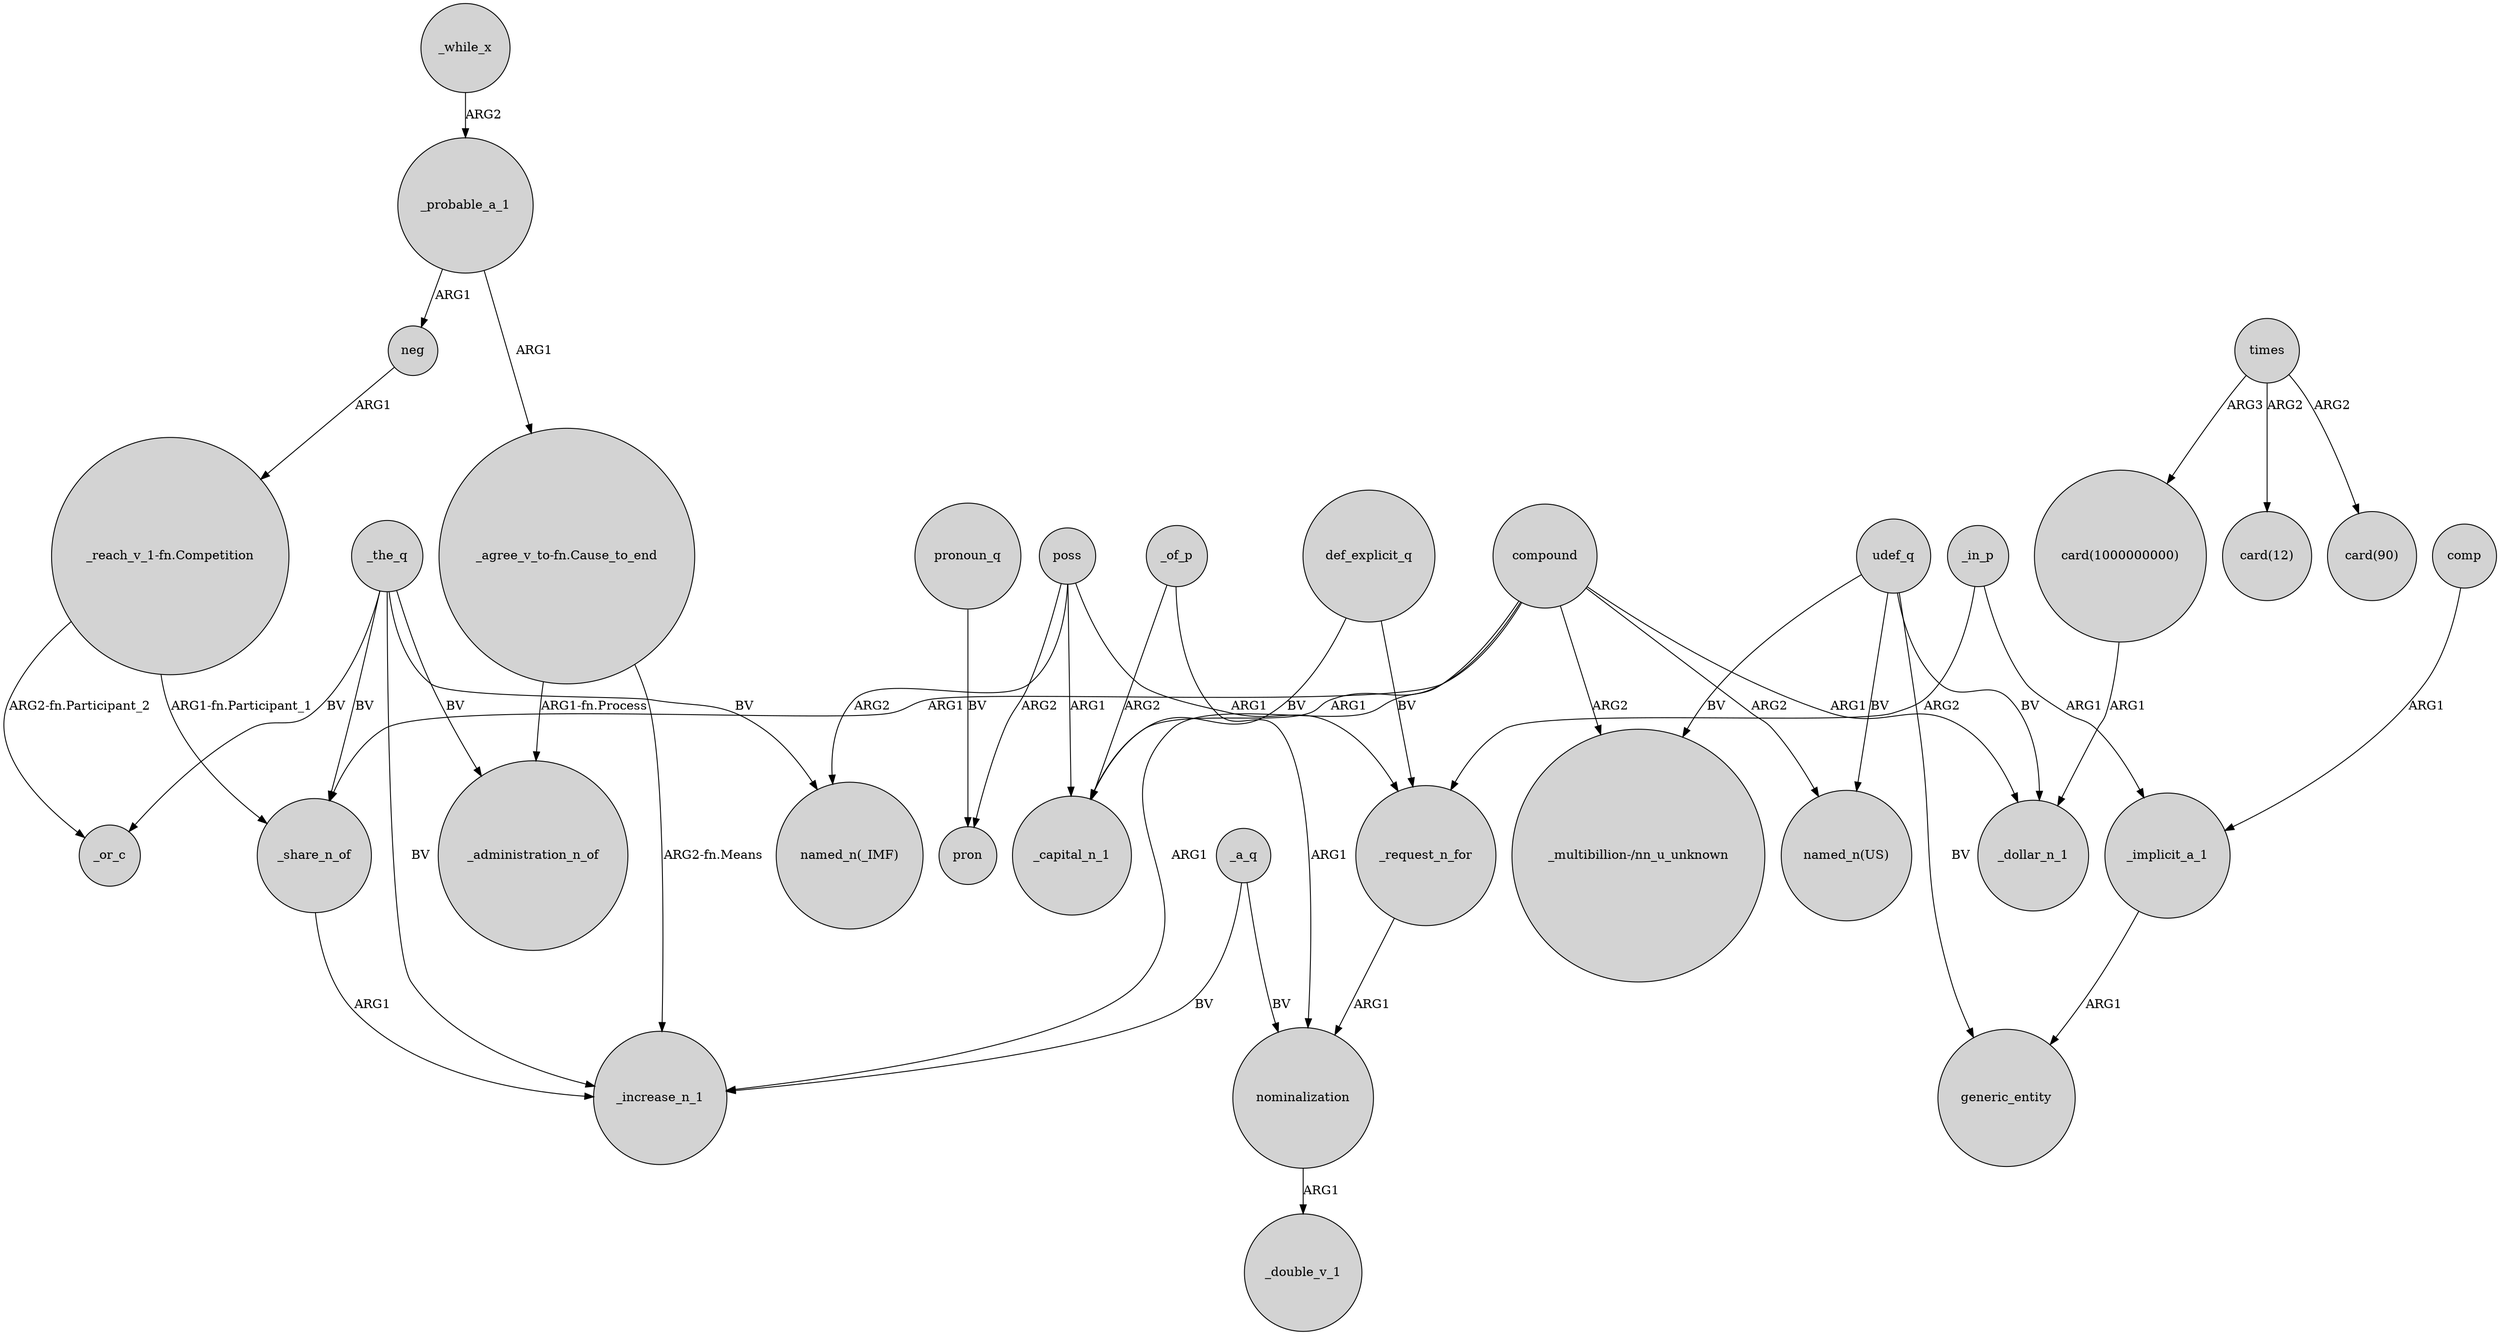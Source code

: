 digraph {
	node [shape=circle style=filled]
	"card(1000000000)" -> _dollar_n_1 [label=ARG1]
	poss -> _capital_n_1 [label=ARG1]
	compound -> _increase_n_1 [label=ARG1]
	def_explicit_q -> _request_n_for [label=BV]
	_a_q -> nominalization [label=BV]
	udef_q -> "_multibillion-/nn_u_unknown" [label=BV]
	_request_n_for -> nominalization [label=ARG1]
	compound -> _dollar_n_1 [label=ARG1]
	_of_p -> nominalization [label=ARG1]
	compound -> _share_n_of [label=ARG1]
	_the_q -> _share_n_of [label=BV]
	"_reach_v_1-fn.Competition" -> _share_n_of [label="ARG1-fn.Participant_1"]
	times -> "card(1000000000)" [label=ARG3]
	compound -> "_multibillion-/nn_u_unknown" [label=ARG2]
	udef_q -> generic_entity [label=BV]
	times -> "card(90)" [label=ARG2]
	pronoun_q -> pron [label=BV]
	_of_p -> _capital_n_1 [label=ARG2]
	_in_p -> _request_n_for [label=ARG2]
	poss -> pron [label=ARG2]
	comp -> _implicit_a_1 [label=ARG1]
	"_agree_v_to-fn.Cause_to_end" -> _increase_n_1 [label="ARG2-fn.Means"]
	"_reach_v_1-fn.Competition" -> _or_c [label="ARG2-fn.Participant_2"]
	_share_n_of -> _increase_n_1 [label=ARG1]
	times -> "card(12)" [label=ARG2]
	_probable_a_1 -> neg [label=ARG1]
	neg -> "_reach_v_1-fn.Competition" [label=ARG1]
	_in_p -> _implicit_a_1 [label=ARG1]
	udef_q -> _dollar_n_1 [label=BV]
	compound -> _capital_n_1 [label=ARG1]
	poss -> _request_n_for [label=ARG1]
	_the_q -> _or_c [label=BV]
	poss -> "named_n(_IMF)" [label=ARG2]
	_a_q -> _increase_n_1 [label=BV]
	_probable_a_1 -> "_agree_v_to-fn.Cause_to_end" [label=ARG1]
	nominalization -> _double_v_1 [label=ARG1]
	_the_q -> "named_n(_IMF)" [label=BV]
	def_explicit_q -> _capital_n_1 [label=BV]
	_while_x -> _probable_a_1 [label=ARG2]
	"_agree_v_to-fn.Cause_to_end" -> _administration_n_of [label="ARG1-fn.Process"]
	_the_q -> _administration_n_of [label=BV]
	_the_q -> _increase_n_1 [label=BV]
	_implicit_a_1 -> generic_entity [label=ARG1]
	compound -> "named_n(US)" [label=ARG2]
	udef_q -> "named_n(US)" [label=BV]
}
